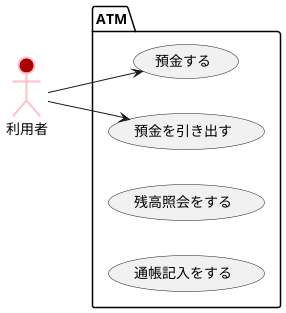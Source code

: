 @startuml 例題1
left to right direction
actor 利用者 #aa0000;line:Pink;line.bold;
package ATM {
usecase 預金する
usecase 預金を引き出す
usecase 残高照会をする
usecase 通帳記入をする
}
利用者 --> 預金する
利用者 --> 預金を引き出す
@enduml
